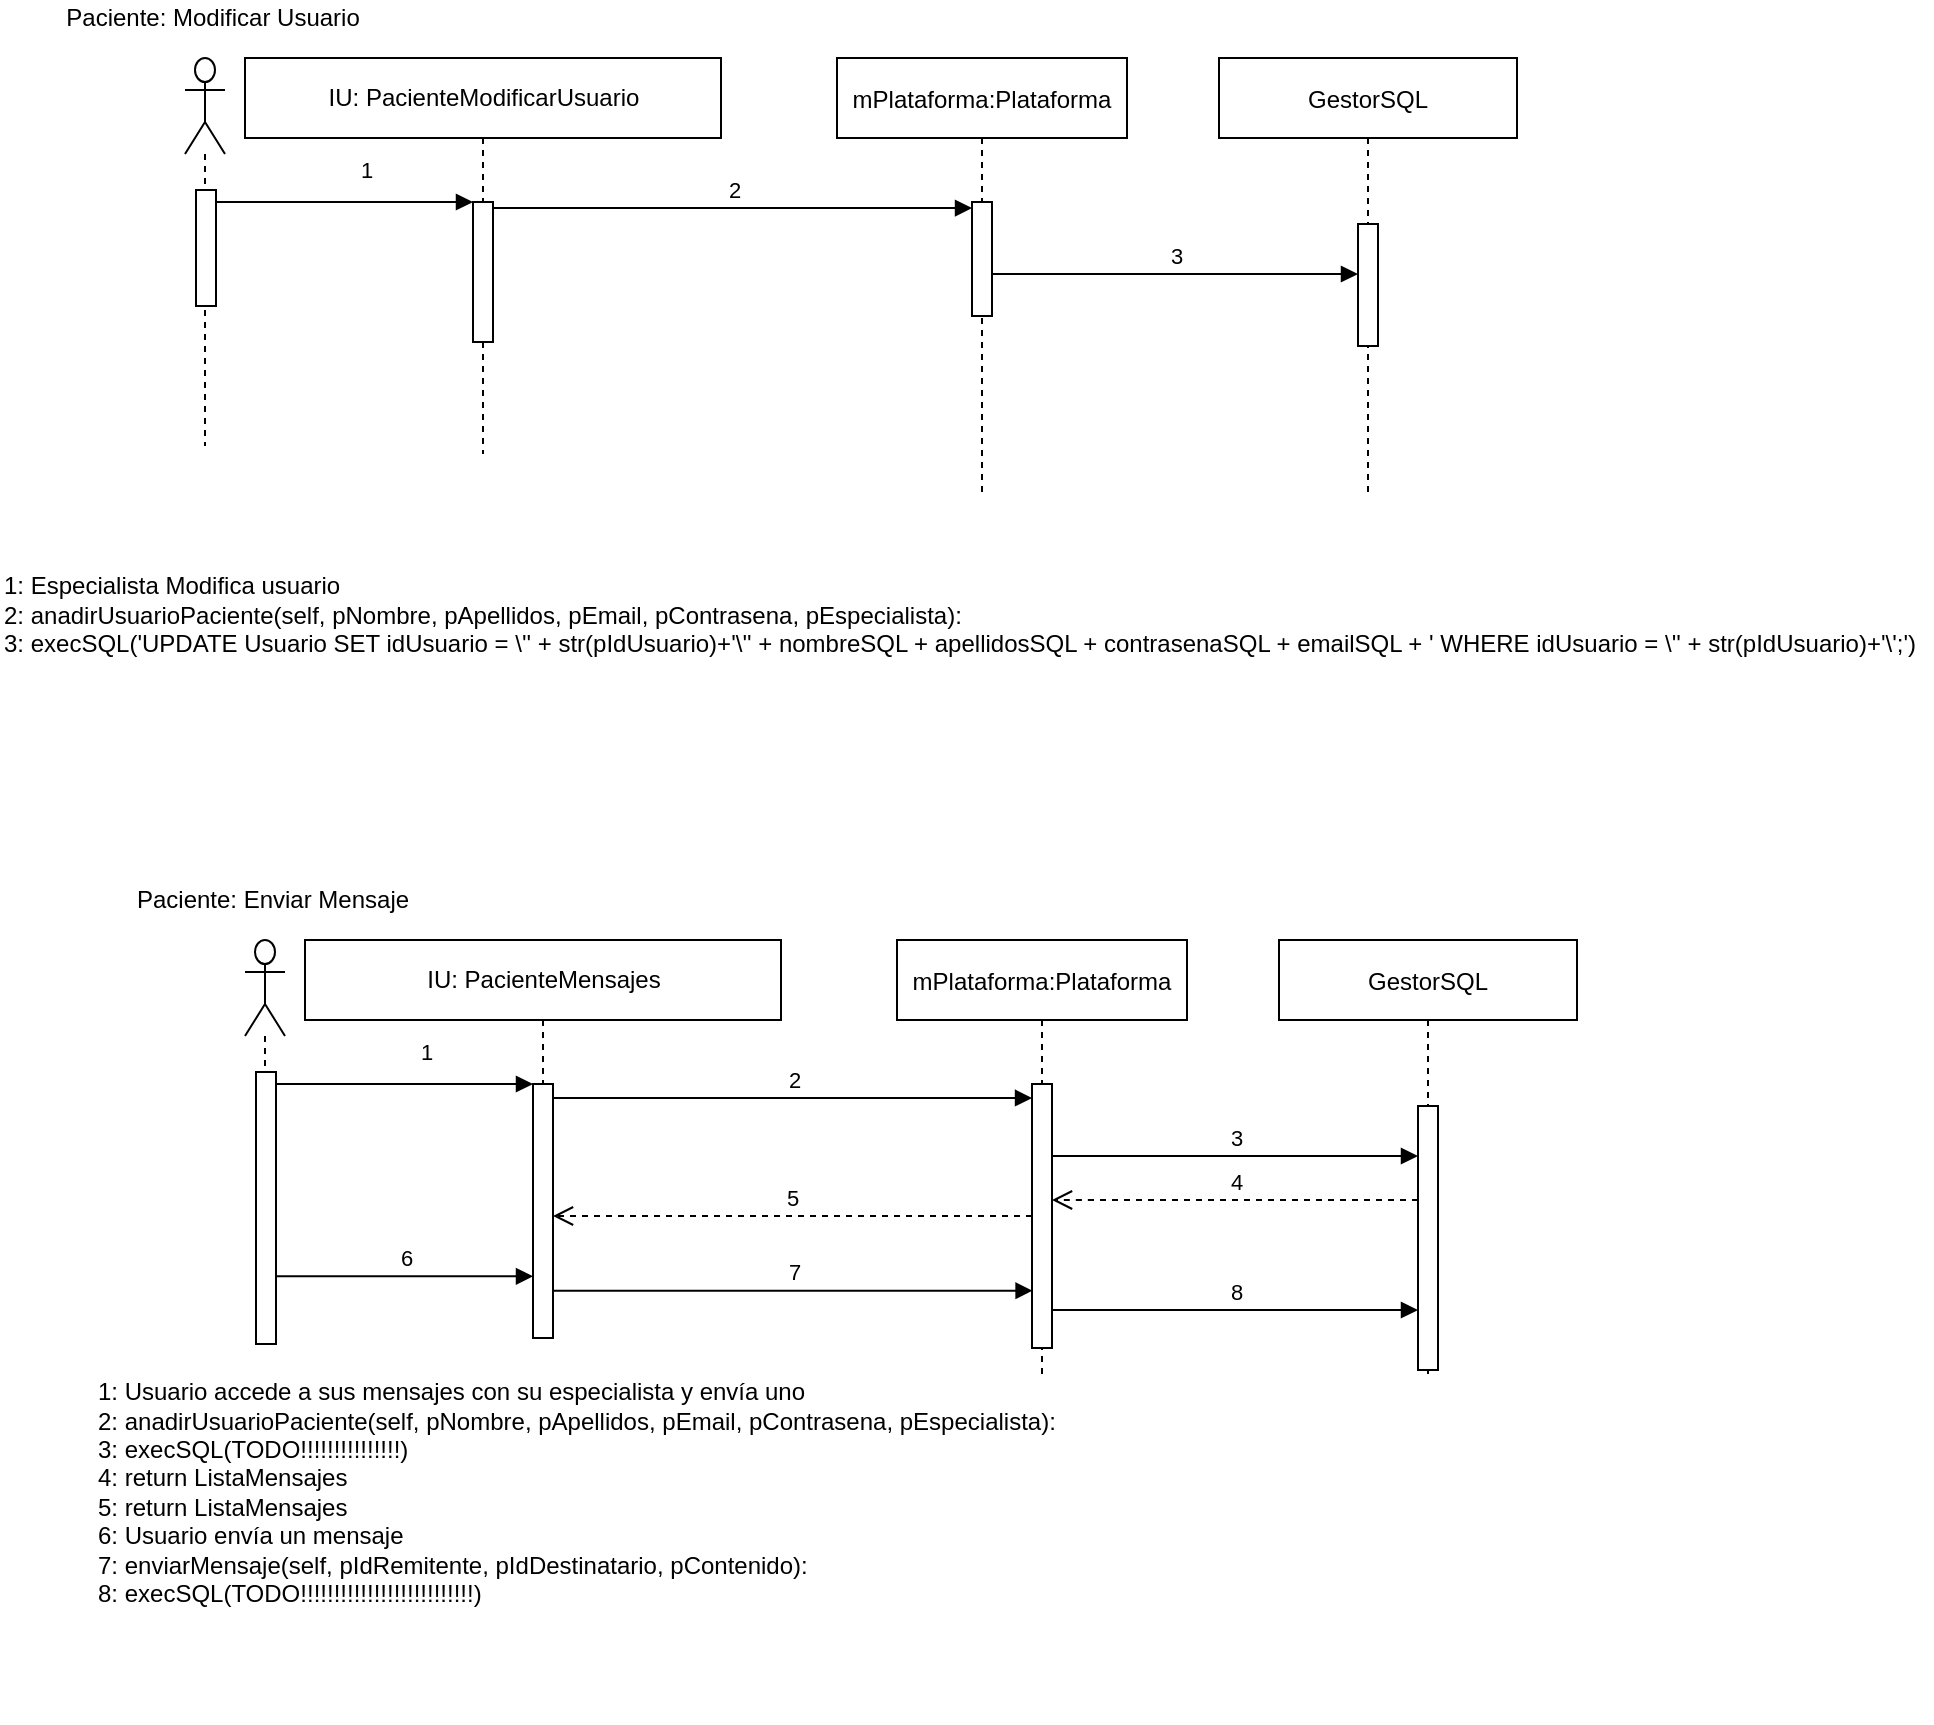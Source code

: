 <mxfile version="14.6.13" type="device"><diagram id="2FmY9xP99Njz3L1C3TDG" name="Page-1"><mxGraphModel dx="1422" dy="-1544" grid="0" gridSize="10" guides="1" tooltips="1" connect="1" arrows="1" fold="1" page="1" pageScale="1" pageWidth="827" pageHeight="1169" math="0" shadow="0"><root><mxCell id="0"/><mxCell id="1" parent="0"/><mxCell id="i7m5nbNGkZ1iMskBfoJM-1" value="mPlataforma:Plataforma" style="shape=umlLifeline;perimeter=lifelinePerimeter;container=1;collapsible=0;recursiveResize=0;rounded=0;shadow=0;strokeWidth=1;" vertex="1" parent="1"><mxGeometry x="465.5" y="2845" width="145" height="220" as="geometry"/></mxCell><mxCell id="i7m5nbNGkZ1iMskBfoJM-2" value="" style="points=[];perimeter=orthogonalPerimeter;rounded=0;shadow=0;strokeWidth=1;" vertex="1" parent="i7m5nbNGkZ1iMskBfoJM-1"><mxGeometry x="67.5" y="72" width="10" height="132" as="geometry"/></mxCell><mxCell id="i7m5nbNGkZ1iMskBfoJM-3" value="GestorSQL" style="shape=umlLifeline;perimeter=lifelinePerimeter;container=1;collapsible=0;recursiveResize=0;rounded=0;shadow=0;strokeWidth=1;" vertex="1" parent="1"><mxGeometry x="656.5" y="2845" width="149" height="219" as="geometry"/></mxCell><mxCell id="i7m5nbNGkZ1iMskBfoJM-4" value="" style="points=[];perimeter=orthogonalPerimeter;rounded=0;shadow=0;strokeWidth=1;" vertex="1" parent="i7m5nbNGkZ1iMskBfoJM-3"><mxGeometry x="69.5" y="83" width="10" height="132" as="geometry"/></mxCell><mxCell id="i7m5nbNGkZ1iMskBfoJM-5" value="" style="shape=umlLifeline;participant=umlActor;perimeter=lifelinePerimeter;whiteSpace=wrap;html=1;container=1;collapsible=0;recursiveResize=0;verticalAlign=top;spacingTop=36;outlineConnect=0;size=48;" vertex="1" parent="1"><mxGeometry x="139.5" y="2845" width="20" height="202" as="geometry"/></mxCell><mxCell id="i7m5nbNGkZ1iMskBfoJM-6" value="" style="html=1;points=[];perimeter=orthogonalPerimeter;" vertex="1" parent="i7m5nbNGkZ1iMskBfoJM-5"><mxGeometry x="5.5" y="66" width="10" height="136" as="geometry"/></mxCell><mxCell id="i7m5nbNGkZ1iMskBfoJM-7" value="IU: PacienteMensajes" style="shape=umlLifeline;perimeter=lifelinePerimeter;whiteSpace=wrap;html=1;container=1;collapsible=0;recursiveResize=0;outlineConnect=0;" vertex="1" parent="1"><mxGeometry x="169.5" y="2845" width="238" height="199" as="geometry"/></mxCell><mxCell id="i7m5nbNGkZ1iMskBfoJM-8" value="" style="html=1;points=[];perimeter=orthogonalPerimeter;" vertex="1" parent="i7m5nbNGkZ1iMskBfoJM-7"><mxGeometry x="114" y="72" width="10" height="127" as="geometry"/></mxCell><mxCell id="i7m5nbNGkZ1iMskBfoJM-9" value="Paciente: Enviar Mensaje" style="text;html=1;align=center;verticalAlign=middle;resizable=0;points=[];autosize=1;strokeColor=none;" vertex="1" parent="1"><mxGeometry x="80" y="2816" width="146" height="18" as="geometry"/></mxCell><mxCell id="i7m5nbNGkZ1iMskBfoJM-10" value="1" style="html=1;verticalAlign=bottom;endArrow=block;entryX=0;entryY=0;" edge="1" parent="1" source="i7m5nbNGkZ1iMskBfoJM-6" target="i7m5nbNGkZ1iMskBfoJM-8"><mxGeometry x="0.171" y="7" relative="1" as="geometry"><mxPoint x="169.5" y="2917" as="sourcePoint"/><mxPoint as="offset"/></mxGeometry></mxCell><mxCell id="i7m5nbNGkZ1iMskBfoJM-11" value="2" style="html=1;verticalAlign=bottom;endArrow=block;entryX=0.002;entryY=0.053;entryDx=0;entryDy=0;entryPerimeter=0;" edge="1" parent="1" source="i7m5nbNGkZ1iMskBfoJM-8" target="i7m5nbNGkZ1iMskBfoJM-2"><mxGeometry width="80" relative="1" as="geometry"><mxPoint x="255.5" y="2920" as="sourcePoint"/><mxPoint x="335.5" y="2920" as="targetPoint"/></mxGeometry></mxCell><mxCell id="i7m5nbNGkZ1iMskBfoJM-12" value="3" style="html=1;verticalAlign=bottom;endArrow=block;" edge="1" parent="1" source="i7m5nbNGkZ1iMskBfoJM-2" target="i7m5nbNGkZ1iMskBfoJM-4"><mxGeometry width="80" relative="1" as="geometry"><mxPoint x="371" y="3186" as="sourcePoint"/><mxPoint x="717" y="2957" as="targetPoint"/><Array as="points"><mxPoint x="665" y="2953"/></Array></mxGeometry></mxCell><mxCell id="i7m5nbNGkZ1iMskBfoJM-13" value="&lt;div style=&quot;text-align: justify&quot;&gt;&lt;span&gt;1: Usuario accede a sus mensajes con su especialista y envía uno&lt;/span&gt;&lt;/div&gt;&lt;div style=&quot;text-align: justify&quot;&gt;&lt;/div&gt;&lt;span style=&quot;text-align: justify&quot;&gt;2: anadirUsuarioPaciente(self, pNombre, pApellidos, pEmail, pContrasena, pEspecialista):&lt;br&gt;3:&amp;nbsp;&lt;/span&gt;&lt;span style=&quot;text-align: justify&quot;&gt;execSQL(TODO!!!!!!!!!!!!!!!)&lt;br&gt;4: return ListaMensajes&lt;br&gt;5: return ListaMensajes&lt;br&gt;6: Usuario envía un mensaje&lt;br&gt;7: enviarMensaje(self, pIdRemitente, pIdDestinatario, pContenido):&lt;br&gt;8: execSQL(TODO!!!!!!!!!!!!!!!!!!!!!!!!!!)&lt;br&gt;&lt;/span&gt;&lt;span style=&quot;text-align: justify&quot;&gt;&lt;br&gt;&lt;/span&gt;&lt;span style=&quot;text-align: justify&quot;&gt;&lt;br&gt;&lt;/span&gt;&lt;span style=&quot;text-align: justify&quot;&gt;&lt;div&gt;&lt;br&gt;&lt;/div&gt;&lt;/span&gt;&lt;span style=&quot;text-align: justify&quot;&gt;&lt;div&gt;&lt;br&gt;&lt;/div&gt;&lt;/span&gt;" style="text;html=1;align=left;verticalAlign=middle;resizable=0;points=[];autosize=1;strokeColor=none;" vertex="1" parent="1"><mxGeometry x="64" y="3064" width="489" height="172" as="geometry"/></mxCell><mxCell id="i7m5nbNGkZ1iMskBfoJM-14" value="mPlataforma:Plataforma" style="shape=umlLifeline;perimeter=lifelinePerimeter;container=1;collapsible=0;recursiveResize=0;rounded=0;shadow=0;strokeWidth=1;" vertex="1" parent="1"><mxGeometry x="435.5" y="2404" width="145" height="220" as="geometry"/></mxCell><mxCell id="i7m5nbNGkZ1iMskBfoJM-15" value="" style="points=[];perimeter=orthogonalPerimeter;rounded=0;shadow=0;strokeWidth=1;" vertex="1" parent="i7m5nbNGkZ1iMskBfoJM-14"><mxGeometry x="67.5" y="72" width="10" height="57" as="geometry"/></mxCell><mxCell id="i7m5nbNGkZ1iMskBfoJM-16" value="GestorSQL" style="shape=umlLifeline;perimeter=lifelinePerimeter;container=1;collapsible=0;recursiveResize=0;rounded=0;shadow=0;strokeWidth=1;" vertex="1" parent="1"><mxGeometry x="626.5" y="2404" width="149" height="219" as="geometry"/></mxCell><mxCell id="i7m5nbNGkZ1iMskBfoJM-17" value="" style="points=[];perimeter=orthogonalPerimeter;rounded=0;shadow=0;strokeWidth=1;" vertex="1" parent="i7m5nbNGkZ1iMskBfoJM-16"><mxGeometry x="69.5" y="83" width="10" height="61" as="geometry"/></mxCell><mxCell id="i7m5nbNGkZ1iMskBfoJM-18" value="" style="shape=umlLifeline;participant=umlActor;perimeter=lifelinePerimeter;whiteSpace=wrap;html=1;container=1;collapsible=0;recursiveResize=0;verticalAlign=top;spacingTop=36;outlineConnect=0;size=48;" vertex="1" parent="1"><mxGeometry x="109.5" y="2404" width="20" height="194" as="geometry"/></mxCell><mxCell id="i7m5nbNGkZ1iMskBfoJM-19" value="" style="html=1;points=[];perimeter=orthogonalPerimeter;" vertex="1" parent="i7m5nbNGkZ1iMskBfoJM-18"><mxGeometry x="5.5" y="66" width="10" height="58" as="geometry"/></mxCell><mxCell id="i7m5nbNGkZ1iMskBfoJM-20" value="IU: PacienteModificarUsuario" style="shape=umlLifeline;perimeter=lifelinePerimeter;whiteSpace=wrap;html=1;container=1;collapsible=0;recursiveResize=0;outlineConnect=0;" vertex="1" parent="1"><mxGeometry x="139.5" y="2404" width="238" height="198" as="geometry"/></mxCell><mxCell id="i7m5nbNGkZ1iMskBfoJM-21" value="" style="html=1;points=[];perimeter=orthogonalPerimeter;" vertex="1" parent="i7m5nbNGkZ1iMskBfoJM-20"><mxGeometry x="114" y="72" width="10" height="70" as="geometry"/></mxCell><mxCell id="i7m5nbNGkZ1iMskBfoJM-22" value="Paciente: Modificar Usuario" style="text;html=1;align=center;verticalAlign=middle;resizable=0;points=[];autosize=1;strokeColor=none;" vertex="1" parent="1"><mxGeometry x="44" y="2375" width="157" height="18" as="geometry"/></mxCell><mxCell id="i7m5nbNGkZ1iMskBfoJM-23" value="1" style="html=1;verticalAlign=bottom;endArrow=block;entryX=0;entryY=0;" edge="1" parent="1" source="i7m5nbNGkZ1iMskBfoJM-19" target="i7m5nbNGkZ1iMskBfoJM-21"><mxGeometry x="0.171" y="7" relative="1" as="geometry"><mxPoint x="139.5" y="2476" as="sourcePoint"/><mxPoint as="offset"/></mxGeometry></mxCell><mxCell id="i7m5nbNGkZ1iMskBfoJM-24" value="2" style="html=1;verticalAlign=bottom;endArrow=block;entryX=0.002;entryY=0.053;entryDx=0;entryDy=0;entryPerimeter=0;" edge="1" parent="1" source="i7m5nbNGkZ1iMskBfoJM-21" target="i7m5nbNGkZ1iMskBfoJM-15"><mxGeometry width="80" relative="1" as="geometry"><mxPoint x="225.5" y="2479" as="sourcePoint"/><mxPoint x="305.5" y="2479" as="targetPoint"/></mxGeometry></mxCell><mxCell id="i7m5nbNGkZ1iMskBfoJM-25" value="3" style="html=1;verticalAlign=bottom;endArrow=block;" edge="1" parent="1" source="i7m5nbNGkZ1iMskBfoJM-15" target="i7m5nbNGkZ1iMskBfoJM-17"><mxGeometry width="80" relative="1" as="geometry"><mxPoint x="341" y="2745" as="sourcePoint"/><mxPoint x="687" y="2516" as="targetPoint"/><Array as="points"><mxPoint x="635" y="2512"/></Array></mxGeometry></mxCell><mxCell id="i7m5nbNGkZ1iMskBfoJM-26" value="&lt;div style=&quot;text-align: justify&quot;&gt;&lt;span&gt;1: Especialista Modifica usuario&lt;/span&gt;&lt;/div&gt;&lt;div style=&quot;text-align: justify&quot;&gt;&lt;/div&gt;&lt;span style=&quot;text-align: justify&quot;&gt;2: anadirUsuarioPaciente(self, pNombre, pApellidos, pEmail, pContrasena, pEspecialista):&lt;br&gt;3:&amp;nbsp;&lt;/span&gt;&lt;span style=&quot;text-align: justify&quot;&gt;execSQL('UPDATE Usuario SET idUsuario = \'' + str(pIdUsuario)+'\'' + nombreSQL + apellidosSQL + contrasenaSQL + emailSQL + ' WHERE idUsuario = \'' + str(pIdUsuario)+'\';')&lt;br&gt;&lt;/span&gt;&lt;span style=&quot;text-align: justify&quot;&gt;&lt;br&gt;&lt;/span&gt;&lt;span style=&quot;text-align: justify&quot;&gt;&lt;br&gt;&lt;/span&gt;&lt;span style=&quot;text-align: justify&quot;&gt;&lt;div&gt;&lt;br&gt;&lt;/div&gt;&lt;/span&gt;&lt;span style=&quot;text-align: justify&quot;&gt;&lt;div&gt;&lt;br&gt;&lt;/div&gt;&lt;/span&gt;" style="text;html=1;align=left;verticalAlign=middle;resizable=0;points=[];autosize=1;strokeColor=none;" vertex="1" parent="1"><mxGeometry x="17" y="2660" width="966" height="102" as="geometry"/></mxCell><mxCell id="i7m5nbNGkZ1iMskBfoJM-41" value="4" style="html=1;verticalAlign=bottom;endArrow=open;dashed=1;endSize=8;" edge="1" parent="1" source="i7m5nbNGkZ1iMskBfoJM-4" target="i7m5nbNGkZ1iMskBfoJM-2"><mxGeometry relative="1" as="geometry"><mxPoint x="508" y="3097" as="sourcePoint"/><mxPoint x="539" y="2997" as="targetPoint"/><Array as="points"><mxPoint x="552" y="2975"/></Array></mxGeometry></mxCell><mxCell id="i7m5nbNGkZ1iMskBfoJM-42" value="5" style="html=1;verticalAlign=bottom;endArrow=open;dashed=1;endSize=8;" edge="1" parent="1" source="i7m5nbNGkZ1iMskBfoJM-2" target="i7m5nbNGkZ1iMskBfoJM-8"><mxGeometry relative="1" as="geometry"><mxPoint x="386" y="3275" as="sourcePoint"/><mxPoint x="306" y="3275" as="targetPoint"/></mxGeometry></mxCell><mxCell id="i7m5nbNGkZ1iMskBfoJM-43" value="6" style="html=1;verticalAlign=bottom;endArrow=block;exitX=1;exitY=0.751;exitDx=0;exitDy=0;exitPerimeter=0;" edge="1" parent="1" source="i7m5nbNGkZ1iMskBfoJM-6" target="i7m5nbNGkZ1iMskBfoJM-8"><mxGeometry width="80" relative="1" as="geometry"><mxPoint x="344" y="3114" as="sourcePoint"/><mxPoint x="424" y="3114" as="targetPoint"/></mxGeometry></mxCell><mxCell id="i7m5nbNGkZ1iMskBfoJM-44" value="7" style="html=1;verticalAlign=bottom;endArrow=block;entryX=0.029;entryY=0.783;entryDx=0;entryDy=0;entryPerimeter=0;" edge="1" parent="1" source="i7m5nbNGkZ1iMskBfoJM-8" target="i7m5nbNGkZ1iMskBfoJM-2"><mxGeometry width="80" relative="1" as="geometry"><mxPoint x="344" y="2974" as="sourcePoint"/><mxPoint x="424" y="2974" as="targetPoint"/></mxGeometry></mxCell><mxCell id="i7m5nbNGkZ1iMskBfoJM-47" value="8" style="html=1;verticalAlign=bottom;endArrow=block;" edge="1" parent="1" source="i7m5nbNGkZ1iMskBfoJM-2" target="i7m5nbNGkZ1iMskBfoJM-4"><mxGeometry width="80" relative="1" as="geometry"><mxPoint x="542" y="2973" as="sourcePoint"/><mxPoint x="622" y="2973" as="targetPoint"/><Array as="points"><mxPoint x="558" y="3030"/></Array></mxGeometry></mxCell></root></mxGraphModel></diagram></mxfile>